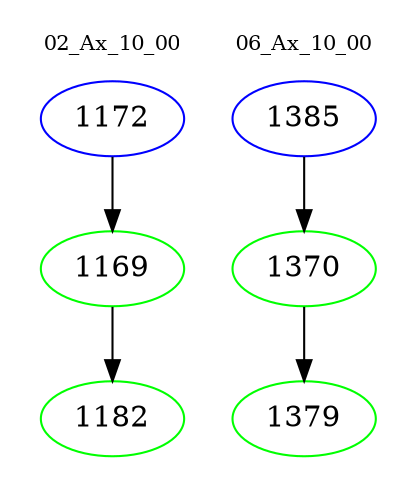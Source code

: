 digraph{
subgraph cluster_0 {
color = white
label = "02_Ax_10_00";
fontsize=10;
T0_1172 [label="1172", color="blue"]
T0_1172 -> T0_1169 [color="black"]
T0_1169 [label="1169", color="green"]
T0_1169 -> T0_1182 [color="black"]
T0_1182 [label="1182", color="green"]
}
subgraph cluster_1 {
color = white
label = "06_Ax_10_00";
fontsize=10;
T1_1385 [label="1385", color="blue"]
T1_1385 -> T1_1370 [color="black"]
T1_1370 [label="1370", color="green"]
T1_1370 -> T1_1379 [color="black"]
T1_1379 [label="1379", color="green"]
}
}
